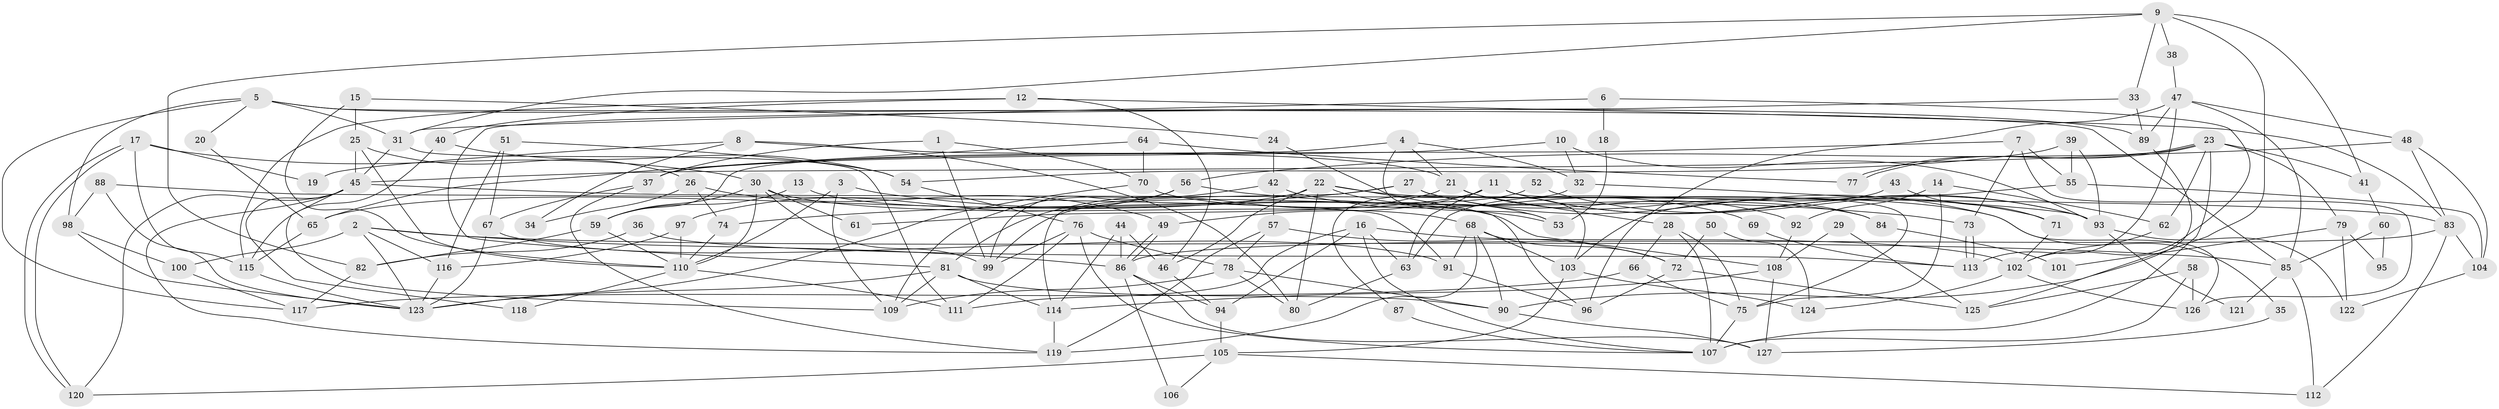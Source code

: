 // coarse degree distribution, {3: 0.14772727272727273, 6: 0.10227272727272728, 10: 0.011363636363636364, 5: 0.1590909090909091, 4: 0.19318181818181818, 9: 0.045454545454545456, 8: 0.07954545454545454, 2: 0.18181818181818182, 7: 0.07954545454545454}
// Generated by graph-tools (version 1.1) at 2025/24/03/03/25 07:24:00]
// undirected, 127 vertices, 254 edges
graph export_dot {
graph [start="1"]
  node [color=gray90,style=filled];
  1;
  2;
  3;
  4;
  5;
  6;
  7;
  8;
  9;
  10;
  11;
  12;
  13;
  14;
  15;
  16;
  17;
  18;
  19;
  20;
  21;
  22;
  23;
  24;
  25;
  26;
  27;
  28;
  29;
  30;
  31;
  32;
  33;
  34;
  35;
  36;
  37;
  38;
  39;
  40;
  41;
  42;
  43;
  44;
  45;
  46;
  47;
  48;
  49;
  50;
  51;
  52;
  53;
  54;
  55;
  56;
  57;
  58;
  59;
  60;
  61;
  62;
  63;
  64;
  65;
  66;
  67;
  68;
  69;
  70;
  71;
  72;
  73;
  74;
  75;
  76;
  77;
  78;
  79;
  80;
  81;
  82;
  83;
  84;
  85;
  86;
  87;
  88;
  89;
  90;
  91;
  92;
  93;
  94;
  95;
  96;
  97;
  98;
  99;
  100;
  101;
  102;
  103;
  104;
  105;
  106;
  107;
  108;
  109;
  110;
  111;
  112;
  113;
  114;
  115;
  116;
  117;
  118;
  119;
  120;
  121;
  122;
  123;
  124;
  125;
  126;
  127;
  1 -- 99;
  1 -- 37;
  1 -- 70;
  2 -- 86;
  2 -- 123;
  2 -- 85;
  2 -- 100;
  2 -- 116;
  3 -- 109;
  3 -- 110;
  3 -- 53;
  4 -- 59;
  4 -- 53;
  4 -- 21;
  4 -- 32;
  5 -- 31;
  5 -- 85;
  5 -- 20;
  5 -- 89;
  5 -- 98;
  5 -- 117;
  6 -- 31;
  6 -- 102;
  6 -- 18;
  7 -- 37;
  7 -- 73;
  7 -- 55;
  7 -- 126;
  8 -- 21;
  8 -- 80;
  8 -- 19;
  8 -- 34;
  9 -- 33;
  9 -- 31;
  9 -- 38;
  9 -- 41;
  9 -- 82;
  9 -- 90;
  10 -- 37;
  10 -- 32;
  10 -- 93;
  11 -- 49;
  11 -- 75;
  11 -- 61;
  11 -- 63;
  11 -- 71;
  11 -- 93;
  12 -- 115;
  12 -- 83;
  12 -- 40;
  12 -- 46;
  13 -- 108;
  13 -- 59;
  14 -- 92;
  14 -- 75;
  14 -- 62;
  15 -- 110;
  15 -- 24;
  15 -- 25;
  16 -- 102;
  16 -- 107;
  16 -- 63;
  16 -- 94;
  16 -- 111;
  17 -- 120;
  17 -- 120;
  17 -- 30;
  17 -- 19;
  17 -- 115;
  18 -- 53;
  20 -- 65;
  21 -- 81;
  21 -- 28;
  21 -- 84;
  22 -- 96;
  22 -- 46;
  22 -- 35;
  22 -- 53;
  22 -- 65;
  22 -- 80;
  23 -- 77;
  23 -- 77;
  23 -- 107;
  23 -- 41;
  23 -- 45;
  23 -- 62;
  23 -- 79;
  24 -- 103;
  24 -- 42;
  25 -- 45;
  25 -- 26;
  25 -- 110;
  26 -- 74;
  26 -- 34;
  26 -- 49;
  27 -- 114;
  27 -- 126;
  27 -- 74;
  27 -- 92;
  28 -- 75;
  28 -- 66;
  28 -- 107;
  29 -- 108;
  29 -- 125;
  30 -- 59;
  30 -- 68;
  30 -- 61;
  30 -- 99;
  30 -- 110;
  31 -- 111;
  31 -- 45;
  32 -- 93;
  32 -- 87;
  33 -- 89;
  33 -- 81;
  35 -- 127;
  36 -- 113;
  36 -- 82;
  37 -- 67;
  37 -- 119;
  38 -- 47;
  39 -- 93;
  39 -- 55;
  39 -- 54;
  40 -- 115;
  40 -- 54;
  41 -- 60;
  42 -- 57;
  42 -- 109;
  42 -- 69;
  43 -- 71;
  43 -- 63;
  44 -- 114;
  44 -- 86;
  44 -- 46;
  45 -- 120;
  45 -- 83;
  45 -- 109;
  45 -- 118;
  45 -- 119;
  46 -- 94;
  47 -- 85;
  47 -- 48;
  47 -- 89;
  47 -- 96;
  47 -- 113;
  48 -- 56;
  48 -- 83;
  48 -- 104;
  49 -- 86;
  49 -- 86;
  50 -- 72;
  50 -- 124;
  51 -- 54;
  51 -- 116;
  51 -- 67;
  52 -- 99;
  52 -- 93;
  54 -- 76;
  55 -- 104;
  55 -- 103;
  56 -- 99;
  56 -- 97;
  56 -- 73;
  57 -- 78;
  57 -- 119;
  57 -- 72;
  58 -- 125;
  58 -- 107;
  58 -- 126;
  59 -- 110;
  59 -- 82;
  60 -- 85;
  60 -- 95;
  62 -- 102;
  63 -- 80;
  64 -- 70;
  64 -- 65;
  64 -- 77;
  65 -- 115;
  66 -- 117;
  66 -- 75;
  67 -- 123;
  67 -- 91;
  68 -- 90;
  68 -- 91;
  68 -- 72;
  68 -- 103;
  68 -- 119;
  69 -- 113;
  70 -- 123;
  70 -- 84;
  71 -- 102;
  72 -- 96;
  72 -- 125;
  73 -- 113;
  73 -- 113;
  74 -- 110;
  75 -- 107;
  76 -- 111;
  76 -- 78;
  76 -- 99;
  76 -- 107;
  78 -- 80;
  78 -- 90;
  78 -- 109;
  79 -- 122;
  79 -- 95;
  79 -- 101;
  81 -- 90;
  81 -- 109;
  81 -- 114;
  81 -- 123;
  82 -- 117;
  83 -- 86;
  83 -- 104;
  83 -- 112;
  84 -- 101;
  85 -- 112;
  85 -- 121;
  86 -- 94;
  86 -- 106;
  86 -- 127;
  87 -- 107;
  88 -- 91;
  88 -- 123;
  88 -- 98;
  89 -- 125;
  90 -- 127;
  91 -- 96;
  92 -- 108;
  93 -- 121;
  93 -- 122;
  94 -- 105;
  97 -- 116;
  97 -- 110;
  98 -- 100;
  98 -- 123;
  100 -- 117;
  102 -- 126;
  102 -- 124;
  103 -- 105;
  103 -- 124;
  104 -- 122;
  105 -- 106;
  105 -- 112;
  105 -- 120;
  108 -- 127;
  108 -- 114;
  110 -- 111;
  110 -- 118;
  114 -- 119;
  115 -- 123;
  116 -- 123;
}
